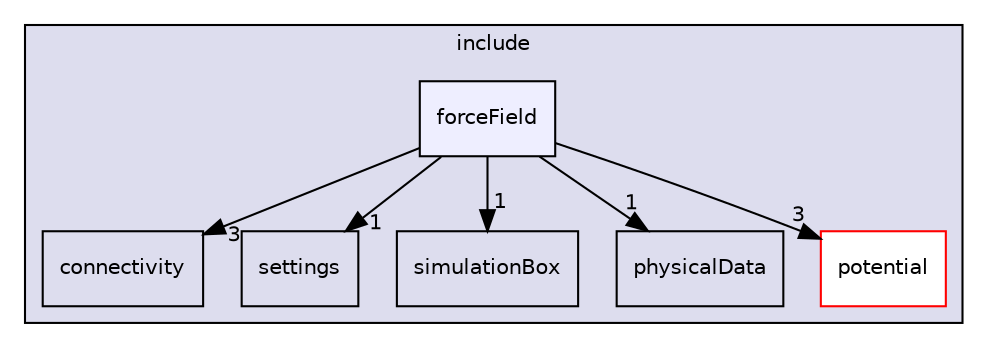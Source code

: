 digraph "/home/runner/work/pimd_qmcf/pimd_qmcf/include/forceField" {
  compound=true
  node [ fontsize="10", fontname="Helvetica"];
  edge [ labelfontsize="10", labelfontname="Helvetica"];
  subgraph clusterdir_d44c64559bbebec7f509842c48db8b23 {
    graph [ bgcolor="#ddddee", pencolor="black", label="include" fontname="Helvetica", fontsize="10", URL="dir_d44c64559bbebec7f509842c48db8b23.html"]
  dir_04044aef1faab7f3ff842266e400bbca [shape=box label="connectivity" URL="dir_04044aef1faab7f3ff842266e400bbca.html"];
  dir_2102881fd67b5a0842b9e2959cf5e039 [shape=box label="settings" URL="dir_2102881fd67b5a0842b9e2959cf5e039.html"];
  dir_5f8646207f5991315b353f6d941eacae [shape=box label="simulationBox" URL="dir_5f8646207f5991315b353f6d941eacae.html"];
  dir_668a6ddd134fa2c21030354f2b3dd631 [shape=box label="physicalData" URL="dir_668a6ddd134fa2c21030354f2b3dd631.html"];
  dir_89d3cbd7fe0c3823d19211737510853e [shape=box label="potential" fillcolor="white" style="filled" color="red" URL="dir_89d3cbd7fe0c3823d19211737510853e.html"];
  dir_a478215f156699a8cf0ac14d7f919ba2 [shape=box, label="forceField", style="filled", fillcolor="#eeeeff", pencolor="black", URL="dir_a478215f156699a8cf0ac14d7f919ba2.html"];
  }
  dir_a478215f156699a8cf0ac14d7f919ba2->dir_04044aef1faab7f3ff842266e400bbca [headlabel="3", labeldistance=1.5 headhref="dir_000011_000007.html"];
  dir_a478215f156699a8cf0ac14d7f919ba2->dir_2102881fd67b5a0842b9e2959cf5e039 [headlabel="1", labeldistance=1.5 headhref="dir_000011_000032.html"];
  dir_a478215f156699a8cf0ac14d7f919ba2->dir_5f8646207f5991315b353f6d941eacae [headlabel="1", labeldistance=1.5 headhref="dir_000011_000034.html"];
  dir_a478215f156699a8cf0ac14d7f919ba2->dir_668a6ddd134fa2c21030354f2b3dd631 [headlabel="1", labeldistance=1.5 headhref="dir_000011_000026.html"];
  dir_a478215f156699a8cf0ac14d7f919ba2->dir_89d3cbd7fe0c3823d19211737510853e [headlabel="3", labeldistance=1.5 headhref="dir_000011_000027.html"];
}
